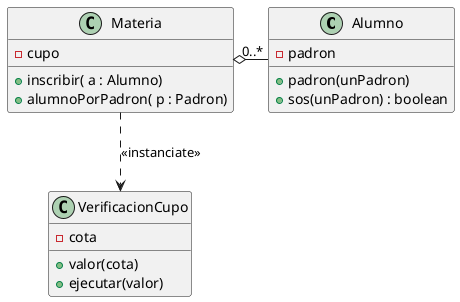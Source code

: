 @startuml

class Alumno {
        - padron

        + padron(unPadron)
        + sos(unPadron) : boolean
}

class VerificacionCupo {
        - cota
        
        + valor(cota)
        + ejecutar(valor)
}

class Materia {
        - cupo
        
        + inscribir( a : Alumno)
        + alumnoPorPadron( p : Padron)
}

Materia o- "0..*" Alumno

Materia ..> VerificacionCupo: "<<instanciate>>"
@enduml
